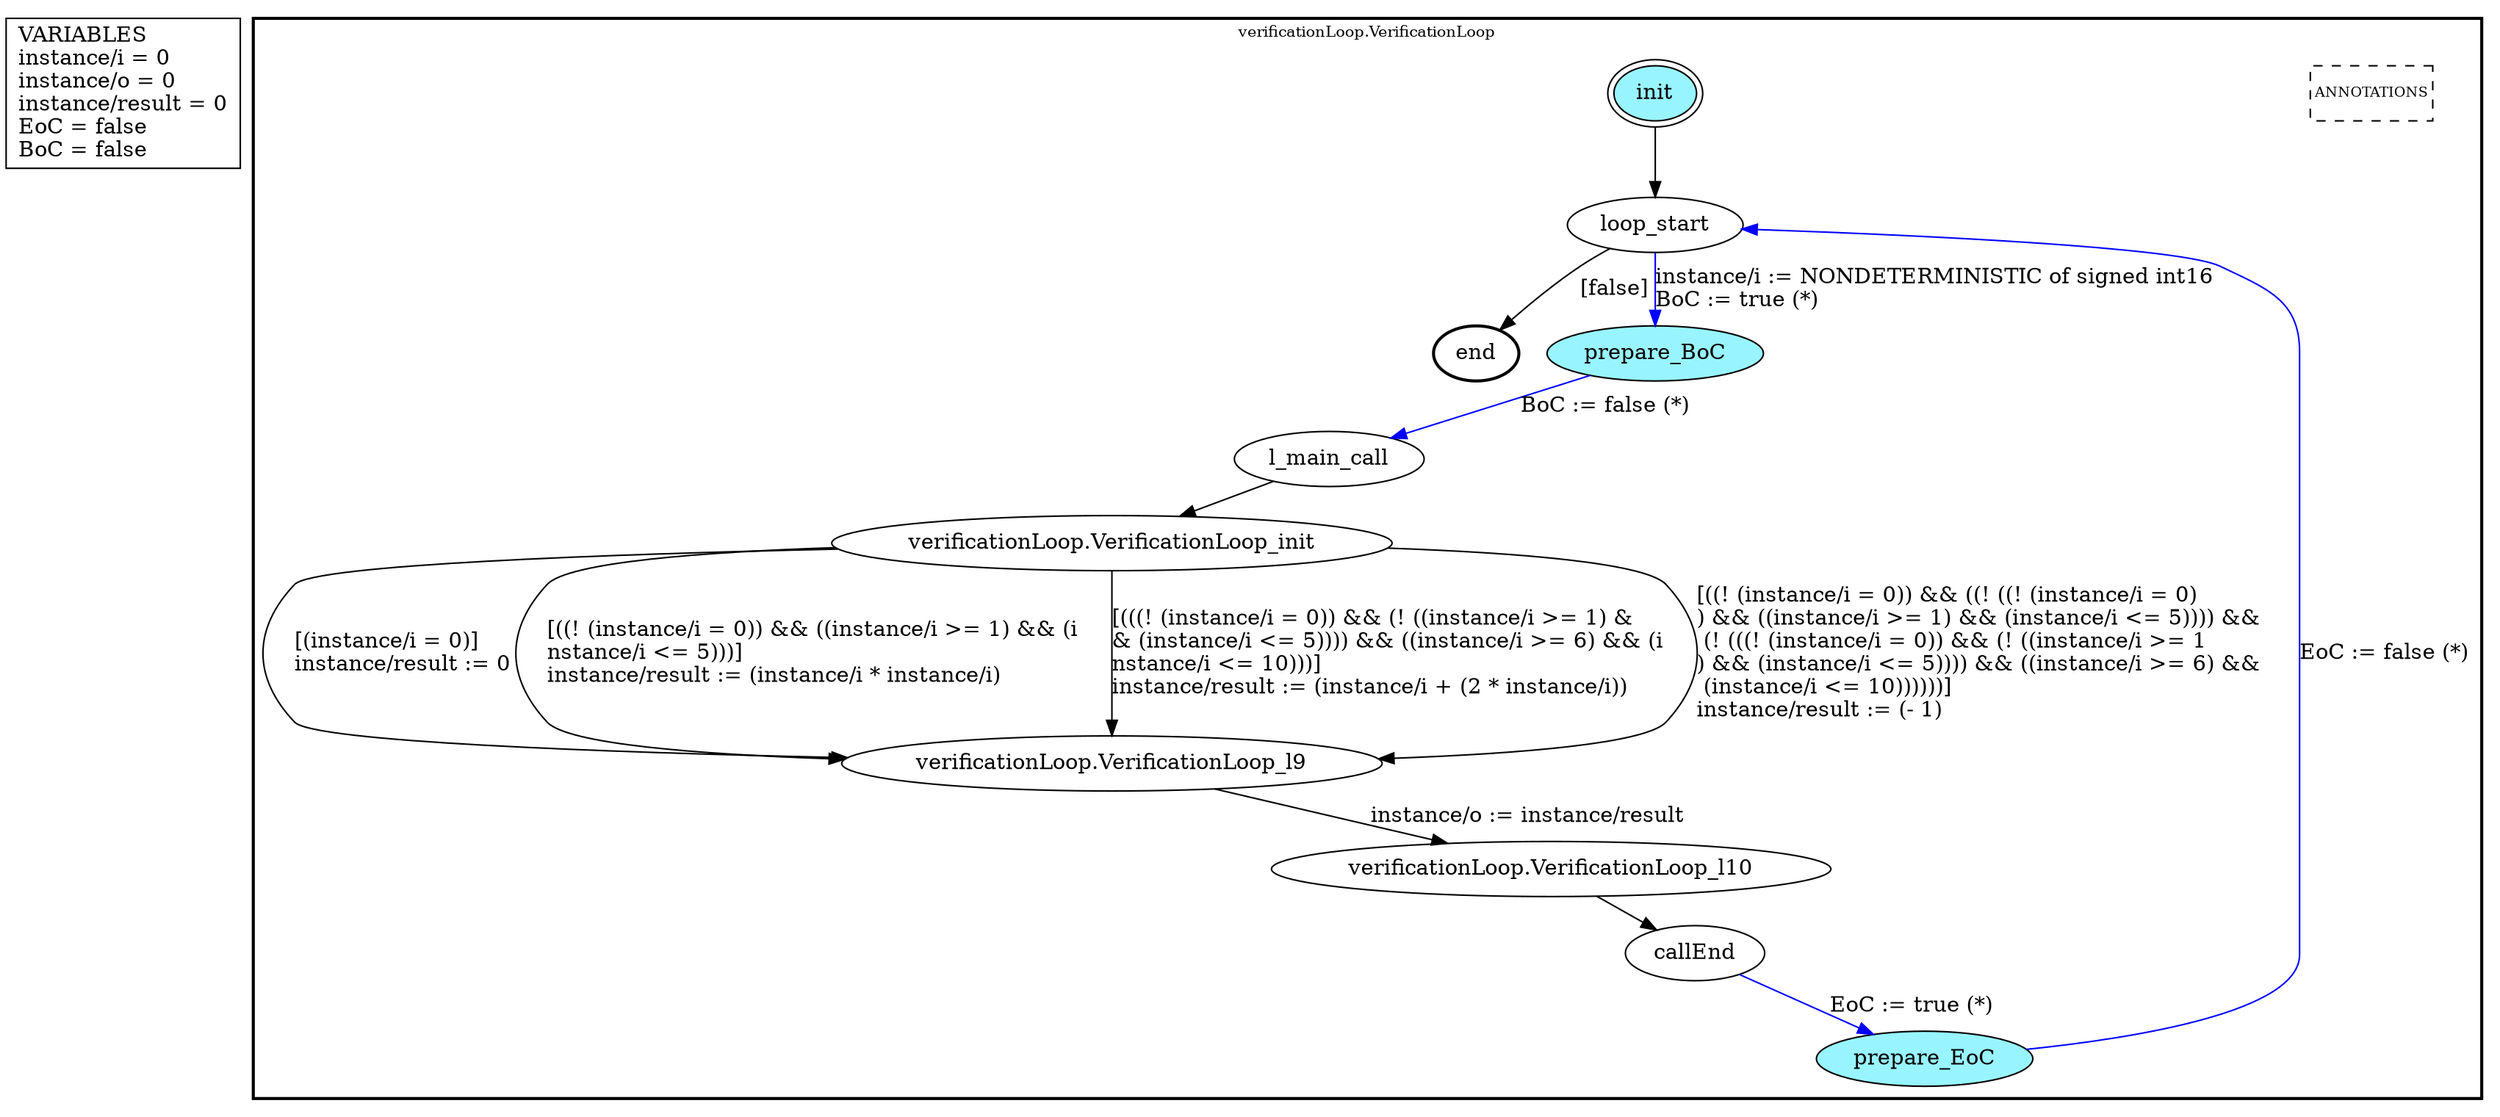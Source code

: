 digraph G {
	vars_declaration_pseudonode_network [
		label="VARIABLES\linstance/i = 0\linstance/o = 0\linstance/result = 0\lEoC = false\lBoC = false\l",
		fillcolor="lightgray", shape="rectangle"];
	subgraph clusterverificationLoop_VerificationLoop {
		node [style="filled"];
		style=bold;
		color="black";
		fontsize=10;
		ranksep=0.4;
		
		label="verificationLoop.VerificationLoop";
		
		annotations_pseudonode_verificationLoop_VerificationLoop [
			label="ANNOTATIONS",
			fontsize=9, margin="0.04,0.04", fillcolor="white", shape="rectangle", style="dashed"];
		
		init_verificationLoop_VerificationLoop [label="init", color="black", fillcolor="cadetblue1", peripheries=2, shape="ellipse"];
		end_verificationLoop_VerificationLoop [label="end", color="black", fillcolor="cadetblue1", style=bold, shape="ellipse"];
		loop_start_verificationLoop_VerificationLoop [label="loop_start", color="black", fillcolor="white", shape="ellipse"];
		prepare_BoC_verificationLoop_VerificationLoop [label="prepare_BoC", color="black", fillcolor="cadetblue1", shape="ellipse"];
		l_main_call_verificationLoop_VerificationLoop [label="l_main_call", color="black", fillcolor="white", shape="ellipse"];
		callEnd_verificationLoop_VerificationLoop [label="callEnd", color="black", fillcolor="white", shape="ellipse"];
		prepare_EoC_verificationLoop_VerificationLoop [label="prepare_EoC", color="black", fillcolor="cadetblue1", shape="ellipse"];
		verificationLoop_VerificationLoop_init_verificationLoop_VerificationLoop [label="verificationLoop.VerificationLoop_init", color="black", fillcolor="white", shape="ellipse"];
		verificationLoop_VerificationLoop_l9_verificationLoop_VerificationLoop [label="verificationLoop.VerificationLoop_l9", color="black", fillcolor="white", shape="ellipse"];
		verificationLoop_VerificationLoop_l10_verificationLoop_VerificationLoop [label="verificationLoop.VerificationLoop_l10", color="black", fillcolor="white", shape="ellipse"];
		init_verificationLoop_VerificationLoop -> loop_start_verificationLoop_VerificationLoop [color="black", label=""];
		loop_start_verificationLoop_VerificationLoop -> prepare_BoC_verificationLoop_VerificationLoop [color="blue", label="instance/i := NONDETERMINISTIC of signed int16\lBoC := true (*)\l"];
		prepare_BoC_verificationLoop_VerificationLoop -> l_main_call_verificationLoop_VerificationLoop [color="blue", label="BoC := false (*)"];
		callEnd_verificationLoop_VerificationLoop -> prepare_EoC_verificationLoop_VerificationLoop [color="blue", label="EoC := true (*)"];
		prepare_EoC_verificationLoop_VerificationLoop -> loop_start_verificationLoop_VerificationLoop [color="blue", label="EoC := false (*)"];
		loop_start_verificationLoop_VerificationLoop -> end_verificationLoop_VerificationLoop [color="black", label="[false]"];
		verificationLoop_VerificationLoop_init_verificationLoop_VerificationLoop -> verificationLoop_VerificationLoop_l9_verificationLoop_VerificationLoop [color="black", label="[(instance/i = 0)]\linstance/result := 0\l"];
		verificationLoop_VerificationLoop_init_verificationLoop_VerificationLoop -> verificationLoop_VerificationLoop_l9_verificationLoop_VerificationLoop [color="black", label="[((! (instance/i = 0)) && ((instance/i >= 1) && (i\lnstance/i <= 5)))]\linstance/result := (instance/i * instance/i)\l"];
		verificationLoop_VerificationLoop_init_verificationLoop_VerificationLoop -> verificationLoop_VerificationLoop_l9_verificationLoop_VerificationLoop [color="black", label="[(((! (instance/i = 0)) && (! ((instance/i >= 1) &\l& (instance/i <= 5)))) && ((instance/i >= 6) && (i\lnstance/i <= 10)))]\linstance/result := (instance/i + (2 * instance/i))\l"];
		verificationLoop_VerificationLoop_init_verificationLoop_VerificationLoop -> verificationLoop_VerificationLoop_l9_verificationLoop_VerificationLoop [color="black", label="[((! (instance/i = 0)) && ((! ((! (instance/i = 0)\l) && ((instance/i >= 1) && (instance/i <= 5)))) &&\l (! (((! (instance/i = 0)) && (! ((instance/i >= 1\l) && (instance/i <= 5)))) && ((instance/i >= 6) &&\l (instance/i <= 10))))))]\linstance/result := (- 1)\l"];
		verificationLoop_VerificationLoop_l9_verificationLoop_VerificationLoop -> verificationLoop_VerificationLoop_l10_verificationLoop_VerificationLoop [color="black", label="instance/o := instance/result"];
		l_main_call_verificationLoop_VerificationLoop -> verificationLoop_VerificationLoop_init_verificationLoop_VerificationLoop [color="black", label=""];
		verificationLoop_VerificationLoop_l10_verificationLoop_VerificationLoop -> callEnd_verificationLoop_VerificationLoop [color="black", label=""];
	}
}


